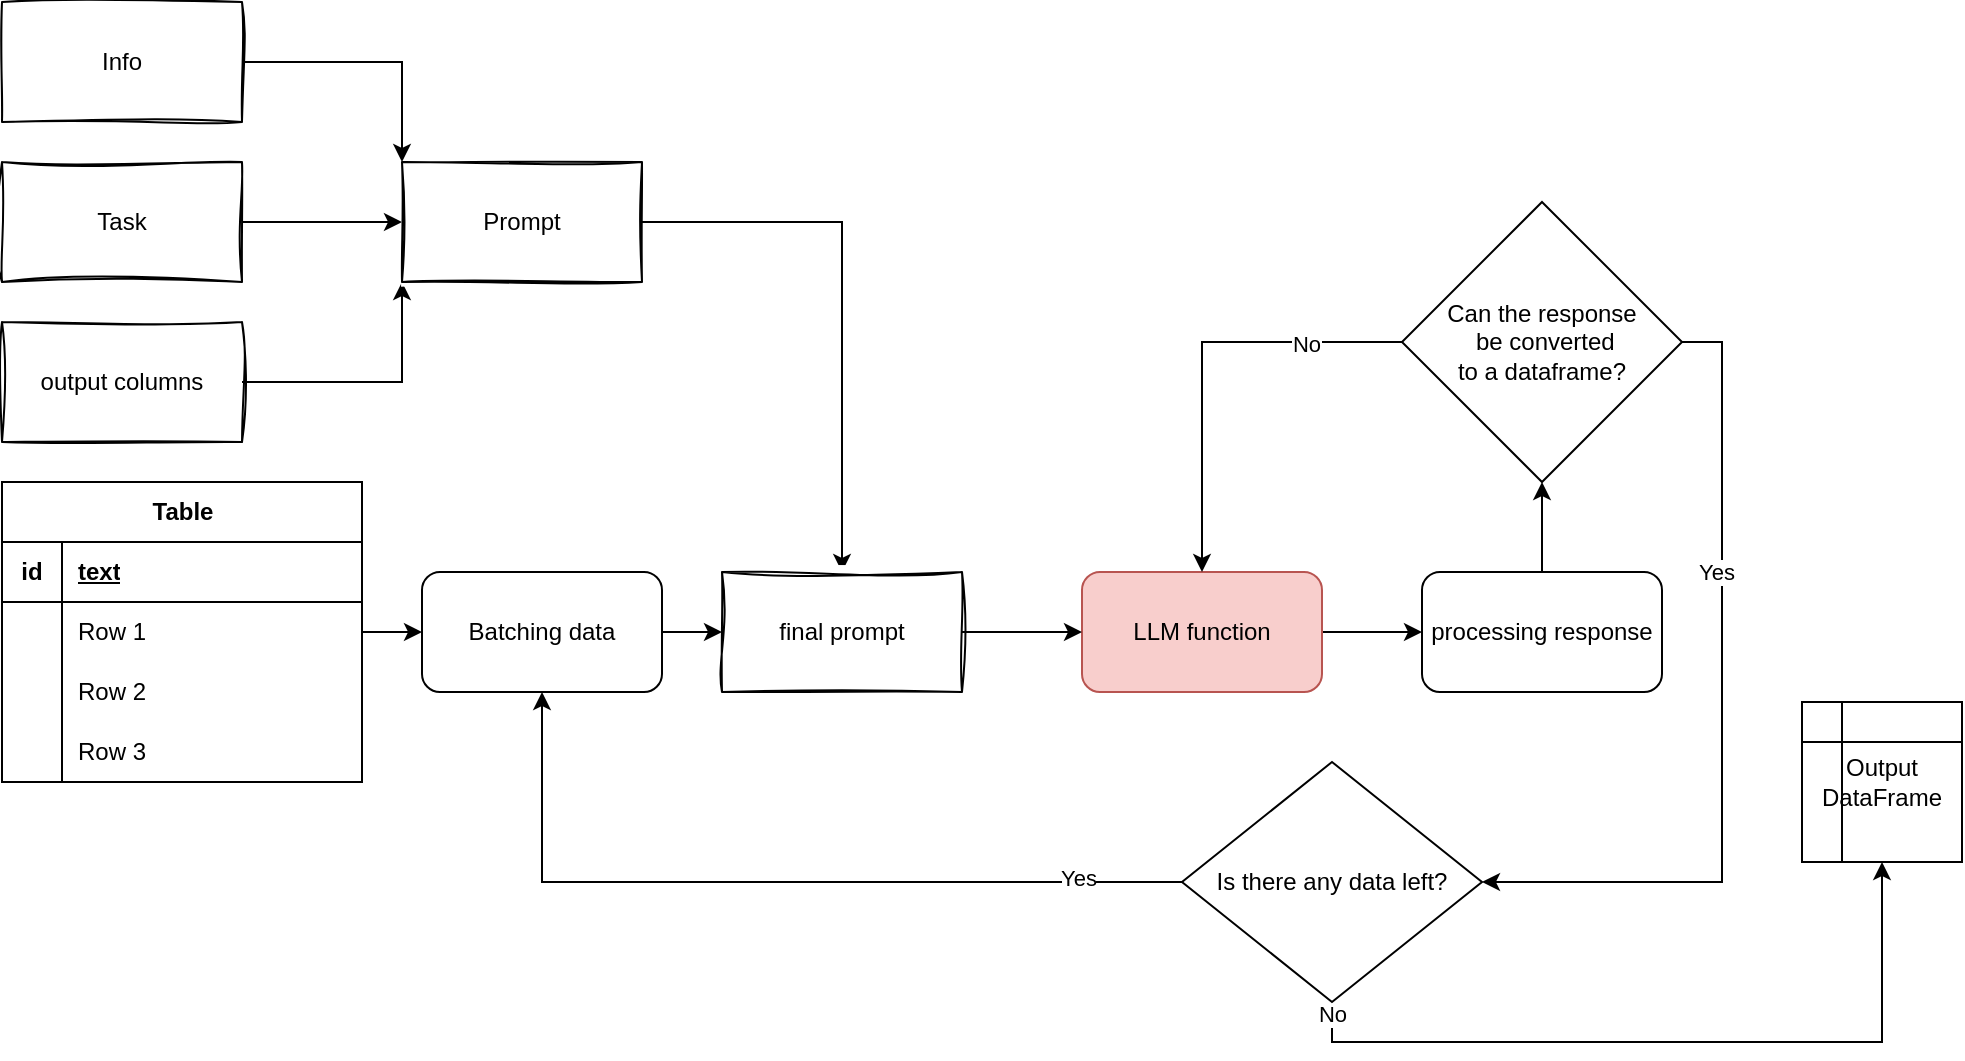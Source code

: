 <mxfile version="21.6.6" type="github">
  <diagram name="Page-1" id="CXxN-VscfFuJF_g8qBtk">
    <mxGraphModel dx="1199" dy="1731" grid="1" gridSize="10" guides="1" tooltips="1" connect="1" arrows="1" fold="1" page="1" pageScale="1" pageWidth="850" pageHeight="1100" math="0" shadow="0">
      <root>
        <mxCell id="0" />
        <mxCell id="1" parent="0" />
        <mxCell id="dFu_xdk_dcW28TbO-wKH-2" value="Table" style="shape=table;startSize=30;container=1;collapsible=1;childLayout=tableLayout;fixedRows=1;rowLines=0;fontStyle=1;align=center;resizeLast=1;html=1;" vertex="1" parent="1">
          <mxGeometry x="60" y="-350" width="180" height="150" as="geometry" />
        </mxCell>
        <mxCell id="dFu_xdk_dcW28TbO-wKH-3" value="" style="shape=tableRow;horizontal=0;startSize=0;swimlaneHead=0;swimlaneBody=0;fillColor=none;collapsible=0;dropTarget=0;points=[[0,0.5],[1,0.5]];portConstraint=eastwest;top=0;left=0;right=0;bottom=1;" vertex="1" parent="dFu_xdk_dcW28TbO-wKH-2">
          <mxGeometry y="30" width="180" height="30" as="geometry" />
        </mxCell>
        <mxCell id="dFu_xdk_dcW28TbO-wKH-4" value="id" style="shape=partialRectangle;connectable=0;fillColor=none;top=0;left=0;bottom=0;right=0;fontStyle=1;overflow=hidden;whiteSpace=wrap;html=1;" vertex="1" parent="dFu_xdk_dcW28TbO-wKH-3">
          <mxGeometry width="30" height="30" as="geometry">
            <mxRectangle width="30" height="30" as="alternateBounds" />
          </mxGeometry>
        </mxCell>
        <mxCell id="dFu_xdk_dcW28TbO-wKH-5" value="text" style="shape=partialRectangle;connectable=0;fillColor=none;top=0;left=0;bottom=0;right=0;align=left;spacingLeft=6;fontStyle=5;overflow=hidden;whiteSpace=wrap;html=1;" vertex="1" parent="dFu_xdk_dcW28TbO-wKH-3">
          <mxGeometry x="30" width="150" height="30" as="geometry">
            <mxRectangle width="150" height="30" as="alternateBounds" />
          </mxGeometry>
        </mxCell>
        <mxCell id="dFu_xdk_dcW28TbO-wKH-6" value="" style="shape=tableRow;horizontal=0;startSize=0;swimlaneHead=0;swimlaneBody=0;fillColor=none;collapsible=0;dropTarget=0;points=[[0,0.5],[1,0.5]];portConstraint=eastwest;top=0;left=0;right=0;bottom=0;" vertex="1" parent="dFu_xdk_dcW28TbO-wKH-2">
          <mxGeometry y="60" width="180" height="30" as="geometry" />
        </mxCell>
        <mxCell id="dFu_xdk_dcW28TbO-wKH-7" value="" style="shape=partialRectangle;connectable=0;fillColor=none;top=0;left=0;bottom=0;right=0;editable=1;overflow=hidden;whiteSpace=wrap;html=1;" vertex="1" parent="dFu_xdk_dcW28TbO-wKH-6">
          <mxGeometry width="30" height="30" as="geometry">
            <mxRectangle width="30" height="30" as="alternateBounds" />
          </mxGeometry>
        </mxCell>
        <mxCell id="dFu_xdk_dcW28TbO-wKH-8" value="Row 1" style="shape=partialRectangle;connectable=0;fillColor=none;top=0;left=0;bottom=0;right=0;align=left;spacingLeft=6;overflow=hidden;whiteSpace=wrap;html=1;" vertex="1" parent="dFu_xdk_dcW28TbO-wKH-6">
          <mxGeometry x="30" width="150" height="30" as="geometry">
            <mxRectangle width="150" height="30" as="alternateBounds" />
          </mxGeometry>
        </mxCell>
        <mxCell id="dFu_xdk_dcW28TbO-wKH-9" value="" style="shape=tableRow;horizontal=0;startSize=0;swimlaneHead=0;swimlaneBody=0;fillColor=none;collapsible=0;dropTarget=0;points=[[0,0.5],[1,0.5]];portConstraint=eastwest;top=0;left=0;right=0;bottom=0;" vertex="1" parent="dFu_xdk_dcW28TbO-wKH-2">
          <mxGeometry y="90" width="180" height="30" as="geometry" />
        </mxCell>
        <mxCell id="dFu_xdk_dcW28TbO-wKH-10" value="" style="shape=partialRectangle;connectable=0;fillColor=none;top=0;left=0;bottom=0;right=0;editable=1;overflow=hidden;whiteSpace=wrap;html=1;" vertex="1" parent="dFu_xdk_dcW28TbO-wKH-9">
          <mxGeometry width="30" height="30" as="geometry">
            <mxRectangle width="30" height="30" as="alternateBounds" />
          </mxGeometry>
        </mxCell>
        <mxCell id="dFu_xdk_dcW28TbO-wKH-11" value="Row 2" style="shape=partialRectangle;connectable=0;fillColor=none;top=0;left=0;bottom=0;right=0;align=left;spacingLeft=6;overflow=hidden;whiteSpace=wrap;html=1;" vertex="1" parent="dFu_xdk_dcW28TbO-wKH-9">
          <mxGeometry x="30" width="150" height="30" as="geometry">
            <mxRectangle width="150" height="30" as="alternateBounds" />
          </mxGeometry>
        </mxCell>
        <mxCell id="dFu_xdk_dcW28TbO-wKH-12" value="" style="shape=tableRow;horizontal=0;startSize=0;swimlaneHead=0;swimlaneBody=0;fillColor=none;collapsible=0;dropTarget=0;points=[[0,0.5],[1,0.5]];portConstraint=eastwest;top=0;left=0;right=0;bottom=0;" vertex="1" parent="dFu_xdk_dcW28TbO-wKH-2">
          <mxGeometry y="120" width="180" height="30" as="geometry" />
        </mxCell>
        <mxCell id="dFu_xdk_dcW28TbO-wKH-13" value="" style="shape=partialRectangle;connectable=0;fillColor=none;top=0;left=0;bottom=0;right=0;editable=1;overflow=hidden;whiteSpace=wrap;html=1;" vertex="1" parent="dFu_xdk_dcW28TbO-wKH-12">
          <mxGeometry width="30" height="30" as="geometry">
            <mxRectangle width="30" height="30" as="alternateBounds" />
          </mxGeometry>
        </mxCell>
        <mxCell id="dFu_xdk_dcW28TbO-wKH-14" value="Row 3" style="shape=partialRectangle;connectable=0;fillColor=none;top=0;left=0;bottom=0;right=0;align=left;spacingLeft=6;overflow=hidden;whiteSpace=wrap;html=1;" vertex="1" parent="dFu_xdk_dcW28TbO-wKH-12">
          <mxGeometry x="30" width="150" height="30" as="geometry">
            <mxRectangle width="150" height="30" as="alternateBounds" />
          </mxGeometry>
        </mxCell>
        <mxCell id="dFu_xdk_dcW28TbO-wKH-19" style="edgeStyle=orthogonalEdgeStyle;rounded=0;orthogonalLoop=1;jettySize=auto;html=1;entryX=0;entryY=0;entryDx=0;entryDy=0;" edge="1" parent="1" source="dFu_xdk_dcW28TbO-wKH-15" target="dFu_xdk_dcW28TbO-wKH-18">
          <mxGeometry relative="1" as="geometry" />
        </mxCell>
        <mxCell id="dFu_xdk_dcW28TbO-wKH-15" value="Info" style="rounded=0;whiteSpace=wrap;html=1;sketch=1;curveFitting=1;jiggle=2;" vertex="1" parent="1">
          <mxGeometry x="60" y="-590" width="120" height="60" as="geometry" />
        </mxCell>
        <mxCell id="dFu_xdk_dcW28TbO-wKH-20" style="edgeStyle=orthogonalEdgeStyle;rounded=0;orthogonalLoop=1;jettySize=auto;html=1;exitX=1;exitY=0.5;exitDx=0;exitDy=0;entryX=0;entryY=0.5;entryDx=0;entryDy=0;" edge="1" parent="1" source="dFu_xdk_dcW28TbO-wKH-16" target="dFu_xdk_dcW28TbO-wKH-18">
          <mxGeometry relative="1" as="geometry" />
        </mxCell>
        <mxCell id="dFu_xdk_dcW28TbO-wKH-16" value="Task" style="rounded=0;whiteSpace=wrap;html=1;sketch=1;curveFitting=1;jiggle=2;" vertex="1" parent="1">
          <mxGeometry x="60" y="-510" width="120" height="60" as="geometry" />
        </mxCell>
        <mxCell id="dFu_xdk_dcW28TbO-wKH-21" style="edgeStyle=orthogonalEdgeStyle;rounded=0;orthogonalLoop=1;jettySize=auto;html=1;exitX=1;exitY=0.5;exitDx=0;exitDy=0;entryX=0;entryY=1;entryDx=0;entryDy=0;" edge="1" parent="1" source="dFu_xdk_dcW28TbO-wKH-17" target="dFu_xdk_dcW28TbO-wKH-18">
          <mxGeometry relative="1" as="geometry" />
        </mxCell>
        <mxCell id="dFu_xdk_dcW28TbO-wKH-17" value="output columns" style="rounded=0;whiteSpace=wrap;html=1;glass=0;sketch=1;curveFitting=1;jiggle=2;" vertex="1" parent="1">
          <mxGeometry x="60" y="-430" width="120" height="60" as="geometry" />
        </mxCell>
        <mxCell id="dFu_xdk_dcW28TbO-wKH-28" style="edgeStyle=orthogonalEdgeStyle;rounded=0;orthogonalLoop=1;jettySize=auto;html=1;exitX=1;exitY=0.5;exitDx=0;exitDy=0;" edge="1" parent="1" source="dFu_xdk_dcW28TbO-wKH-18" target="dFu_xdk_dcW28TbO-wKH-25">
          <mxGeometry relative="1" as="geometry">
            <mxPoint x="400" y="-480" as="sourcePoint" />
          </mxGeometry>
        </mxCell>
        <mxCell id="dFu_xdk_dcW28TbO-wKH-18" value="Prompt" style="rounded=0;whiteSpace=wrap;html=1;sketch=1;curveFitting=1;jiggle=2;" vertex="1" parent="1">
          <mxGeometry x="260" y="-510" width="120" height="60" as="geometry" />
        </mxCell>
        <mxCell id="dFu_xdk_dcW28TbO-wKH-38" style="edgeStyle=orthogonalEdgeStyle;rounded=0;orthogonalLoop=1;jettySize=auto;html=1;exitX=1;exitY=0.5;exitDx=0;exitDy=0;entryX=0;entryY=0.5;entryDx=0;entryDy=0;" edge="1" parent="1" source="dFu_xdk_dcW28TbO-wKH-23" target="dFu_xdk_dcW28TbO-wKH-37">
          <mxGeometry relative="1" as="geometry" />
        </mxCell>
        <mxCell id="dFu_xdk_dcW28TbO-wKH-23" value="LLM function" style="rounded=1;whiteSpace=wrap;html=1;fillColor=#f8cecc;strokeColor=#b85450;" vertex="1" parent="1">
          <mxGeometry x="600" y="-305" width="120" height="60" as="geometry" />
        </mxCell>
        <mxCell id="dFu_xdk_dcW28TbO-wKH-29" style="edgeStyle=orthogonalEdgeStyle;rounded=0;orthogonalLoop=1;jettySize=auto;html=1;exitX=1;exitY=0.5;exitDx=0;exitDy=0;entryX=0;entryY=0.5;entryDx=0;entryDy=0;" edge="1" parent="1" source="dFu_xdk_dcW28TbO-wKH-25" target="dFu_xdk_dcW28TbO-wKH-23">
          <mxGeometry relative="1" as="geometry" />
        </mxCell>
        <mxCell id="dFu_xdk_dcW28TbO-wKH-25" value="final prompt" style="rounded=0;whiteSpace=wrap;html=1;sketch=1;curveFitting=1;jiggle=2;" vertex="1" parent="1">
          <mxGeometry x="420" y="-305" width="120" height="60" as="geometry" />
        </mxCell>
        <mxCell id="dFu_xdk_dcW28TbO-wKH-56" value="" style="edgeStyle=orthogonalEdgeStyle;rounded=0;orthogonalLoop=1;jettySize=auto;html=1;" edge="1" parent="1" source="dFu_xdk_dcW28TbO-wKH-37" target="dFu_xdk_dcW28TbO-wKH-53">
          <mxGeometry relative="1" as="geometry" />
        </mxCell>
        <mxCell id="dFu_xdk_dcW28TbO-wKH-37" value="processing response" style="rounded=1;whiteSpace=wrap;html=1;" vertex="1" parent="1">
          <mxGeometry x="770" y="-305" width="120" height="60" as="geometry" />
        </mxCell>
        <mxCell id="dFu_xdk_dcW28TbO-wKH-44" style="edgeStyle=orthogonalEdgeStyle;rounded=0;orthogonalLoop=1;jettySize=auto;html=1;exitX=0;exitY=0.5;exitDx=0;exitDy=0;entryX=0.5;entryY=1;entryDx=0;entryDy=0;" edge="1" parent="1" source="dFu_xdk_dcW28TbO-wKH-45" target="dFu_xdk_dcW28TbO-wKH-62">
          <mxGeometry relative="1" as="geometry" />
        </mxCell>
        <mxCell id="dFu_xdk_dcW28TbO-wKH-48" value="Yes" style="edgeLabel;html=1;align=center;verticalAlign=middle;resizable=0;points=[];" vertex="1" connectable="0" parent="dFu_xdk_dcW28TbO-wKH-44">
          <mxGeometry x="-0.748" y="-2" relative="1" as="geometry">
            <mxPoint as="offset" />
          </mxGeometry>
        </mxCell>
        <mxCell id="dFu_xdk_dcW28TbO-wKH-51" style="edgeStyle=orthogonalEdgeStyle;rounded=0;orthogonalLoop=1;jettySize=auto;html=1;exitX=0.5;exitY=1;exitDx=0;exitDy=0;entryX=0.5;entryY=1;entryDx=0;entryDy=0;" edge="1" parent="1" source="dFu_xdk_dcW28TbO-wKH-45" target="dFu_xdk_dcW28TbO-wKH-49">
          <mxGeometry relative="1" as="geometry" />
        </mxCell>
        <mxCell id="dFu_xdk_dcW28TbO-wKH-52" value="No" style="edgeLabel;html=1;align=center;verticalAlign=middle;resizable=0;points=[];" vertex="1" connectable="0" parent="dFu_xdk_dcW28TbO-wKH-51">
          <mxGeometry x="-0.969" relative="1" as="geometry">
            <mxPoint as="offset" />
          </mxGeometry>
        </mxCell>
        <mxCell id="dFu_xdk_dcW28TbO-wKH-45" value="Is there any data left?" style="rhombus;whiteSpace=wrap;html=1;" vertex="1" parent="1">
          <mxGeometry x="650" y="-210" width="150" height="120" as="geometry" />
        </mxCell>
        <mxCell id="dFu_xdk_dcW28TbO-wKH-49" value="Output DataFrame" style="shape=internalStorage;whiteSpace=wrap;html=1;backgroundOutline=1;" vertex="1" parent="1">
          <mxGeometry x="960" y="-240" width="80" height="80" as="geometry" />
        </mxCell>
        <mxCell id="dFu_xdk_dcW28TbO-wKH-57" style="edgeStyle=orthogonalEdgeStyle;rounded=0;orthogonalLoop=1;jettySize=auto;html=1;exitX=1;exitY=0.5;exitDx=0;exitDy=0;entryX=1;entryY=0.5;entryDx=0;entryDy=0;" edge="1" parent="1" source="dFu_xdk_dcW28TbO-wKH-53" target="dFu_xdk_dcW28TbO-wKH-45">
          <mxGeometry relative="1" as="geometry" />
        </mxCell>
        <mxCell id="dFu_xdk_dcW28TbO-wKH-58" value="Yes" style="edgeLabel;html=1;align=center;verticalAlign=middle;resizable=0;points=[];" vertex="1" connectable="0" parent="dFu_xdk_dcW28TbO-wKH-57">
          <mxGeometry x="-0.343" y="-3" relative="1" as="geometry">
            <mxPoint as="offset" />
          </mxGeometry>
        </mxCell>
        <mxCell id="dFu_xdk_dcW28TbO-wKH-59" style="edgeStyle=orthogonalEdgeStyle;rounded=0;orthogonalLoop=1;jettySize=auto;html=1;exitX=0;exitY=0.5;exitDx=0;exitDy=0;entryX=0.5;entryY=0;entryDx=0;entryDy=0;" edge="1" parent="1" source="dFu_xdk_dcW28TbO-wKH-53" target="dFu_xdk_dcW28TbO-wKH-23">
          <mxGeometry relative="1" as="geometry" />
        </mxCell>
        <mxCell id="dFu_xdk_dcW28TbO-wKH-60" value="No" style="edgeLabel;html=1;align=center;verticalAlign=middle;resizable=0;points=[];" vertex="1" connectable="0" parent="dFu_xdk_dcW28TbO-wKH-59">
          <mxGeometry x="-0.553" y="1" relative="1" as="geometry">
            <mxPoint as="offset" />
          </mxGeometry>
        </mxCell>
        <mxCell id="dFu_xdk_dcW28TbO-wKH-53" value="Can the response&lt;br&gt;&amp;nbsp;be converted &lt;br&gt;to a dataframe?" style="rhombus;whiteSpace=wrap;html=1;" vertex="1" parent="1">
          <mxGeometry x="760" y="-490" width="140" height="140" as="geometry" />
        </mxCell>
        <mxCell id="dFu_xdk_dcW28TbO-wKH-63" value="" style="edgeStyle=orthogonalEdgeStyle;rounded=0;orthogonalLoop=1;jettySize=auto;html=1;exitX=1;exitY=0.5;exitDx=0;exitDy=0;entryX=0;entryY=0.5;entryDx=0;entryDy=0;" edge="1" parent="1" source="dFu_xdk_dcW28TbO-wKH-6" target="dFu_xdk_dcW28TbO-wKH-62">
          <mxGeometry relative="1" as="geometry">
            <mxPoint x="240" y="-275" as="sourcePoint" />
            <mxPoint x="400" y="-275" as="targetPoint" />
          </mxGeometry>
        </mxCell>
        <mxCell id="dFu_xdk_dcW28TbO-wKH-64" style="edgeStyle=orthogonalEdgeStyle;rounded=0;orthogonalLoop=1;jettySize=auto;html=1;exitX=1;exitY=0.5;exitDx=0;exitDy=0;entryX=0;entryY=0.5;entryDx=0;entryDy=0;" edge="1" parent="1" source="dFu_xdk_dcW28TbO-wKH-62" target="dFu_xdk_dcW28TbO-wKH-25">
          <mxGeometry relative="1" as="geometry" />
        </mxCell>
        <mxCell id="dFu_xdk_dcW28TbO-wKH-62" value="Batching data" style="rounded=1;whiteSpace=wrap;html=1;" vertex="1" parent="1">
          <mxGeometry x="270" y="-305" width="120" height="60" as="geometry" />
        </mxCell>
      </root>
    </mxGraphModel>
  </diagram>
</mxfile>
